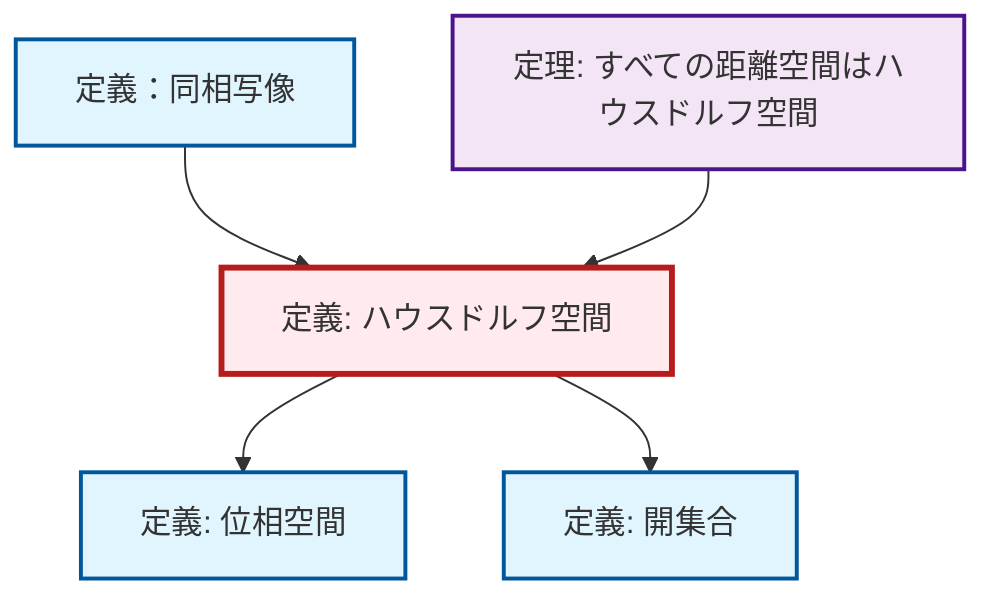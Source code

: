 graph TD
    classDef definition fill:#e1f5fe,stroke:#01579b,stroke-width:2px
    classDef theorem fill:#f3e5f5,stroke:#4a148c,stroke-width:2px
    classDef axiom fill:#fff3e0,stroke:#e65100,stroke-width:2px
    classDef example fill:#e8f5e9,stroke:#1b5e20,stroke-width:2px
    classDef current fill:#ffebee,stroke:#b71c1c,stroke-width:3px
    def-homeomorphism["定義：同相写像"]:::definition
    def-topological-space["定義: 位相空間"]:::definition
    thm-metric-hausdorff["定理: すべての距離空間はハウスドルフ空間"]:::theorem
    def-open-set["定義: 開集合"]:::definition
    def-hausdorff["定義: ハウスドルフ空間"]:::definition
    def-hausdorff --> def-topological-space
    def-hausdorff --> def-open-set
    def-homeomorphism --> def-hausdorff
    thm-metric-hausdorff --> def-hausdorff
    class def-hausdorff current